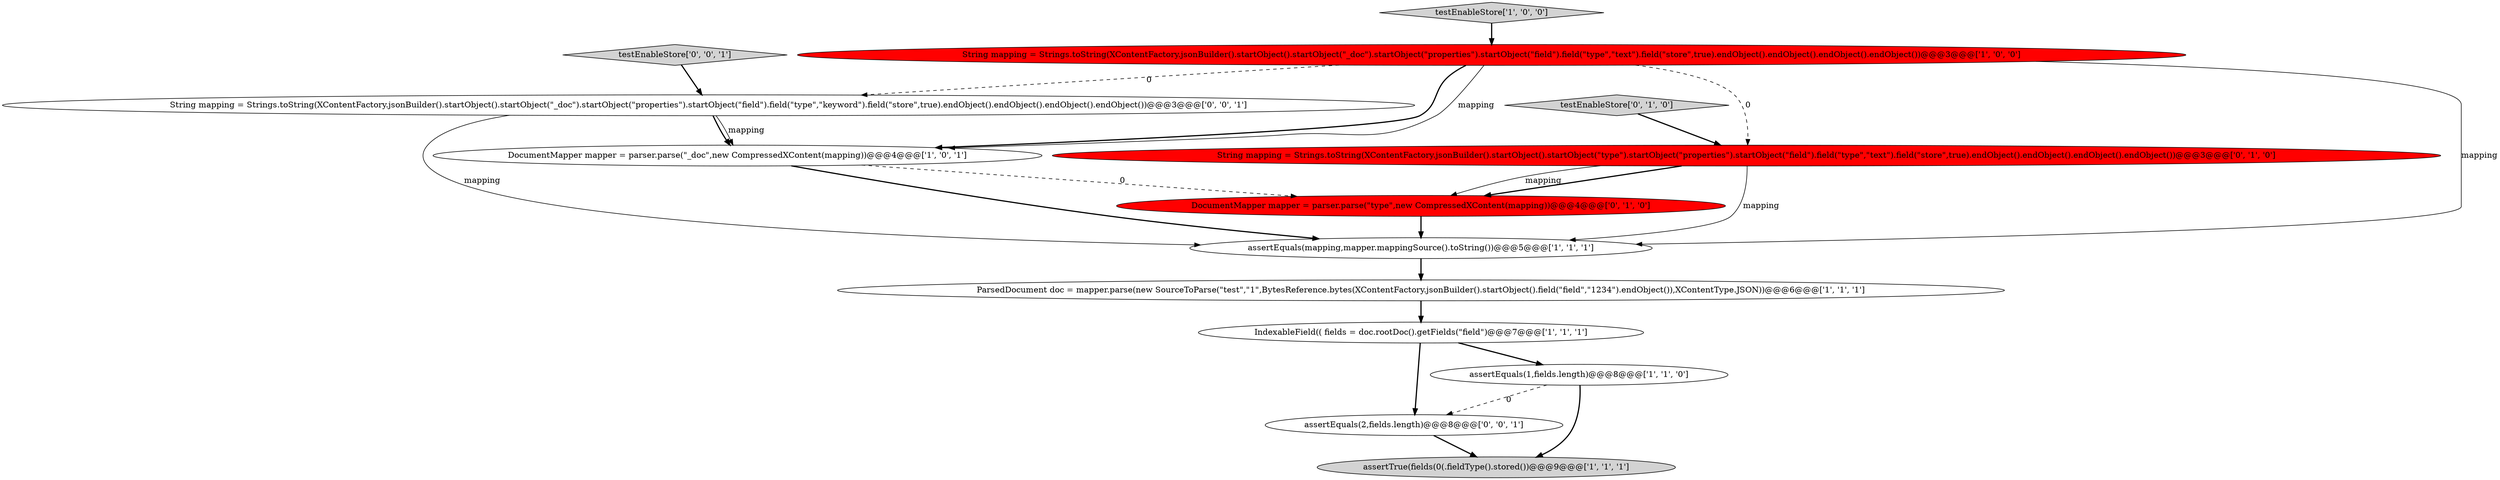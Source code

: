 digraph {
12 [style = filled, label = "assertEquals(2,fields.length)@@@8@@@['0', '0', '1']", fillcolor = white, shape = ellipse image = "AAA0AAABBB3BBB"];
4 [style = filled, label = "String mapping = Strings.toString(XContentFactory.jsonBuilder().startObject().startObject(\"_doc\").startObject(\"properties\").startObject(\"field\").field(\"type\",\"text\").field(\"store\",true).endObject().endObject().endObject().endObject())@@@3@@@['1', '0', '0']", fillcolor = red, shape = ellipse image = "AAA1AAABBB1BBB"];
8 [style = filled, label = "String mapping = Strings.toString(XContentFactory.jsonBuilder().startObject().startObject(\"type\").startObject(\"properties\").startObject(\"field\").field(\"type\",\"text\").field(\"store\",true).endObject().endObject().endObject().endObject())@@@3@@@['0', '1', '0']", fillcolor = red, shape = ellipse image = "AAA1AAABBB2BBB"];
5 [style = filled, label = "assertTrue(fields(0(.fieldType().stored())@@@9@@@['1', '1', '1']", fillcolor = lightgray, shape = ellipse image = "AAA0AAABBB1BBB"];
11 [style = filled, label = "String mapping = Strings.toString(XContentFactory.jsonBuilder().startObject().startObject(\"_doc\").startObject(\"properties\").startObject(\"field\").field(\"type\",\"keyword\").field(\"store\",true).endObject().endObject().endObject().endObject())@@@3@@@['0', '0', '1']", fillcolor = white, shape = ellipse image = "AAA0AAABBB3BBB"];
10 [style = filled, label = "testEnableStore['0', '1', '0']", fillcolor = lightgray, shape = diamond image = "AAA0AAABBB2BBB"];
6 [style = filled, label = "IndexableField(( fields = doc.rootDoc().getFields(\"field\")@@@7@@@['1', '1', '1']", fillcolor = white, shape = ellipse image = "AAA0AAABBB1BBB"];
1 [style = filled, label = "testEnableStore['1', '0', '0']", fillcolor = lightgray, shape = diamond image = "AAA0AAABBB1BBB"];
9 [style = filled, label = "DocumentMapper mapper = parser.parse(\"type\",new CompressedXContent(mapping))@@@4@@@['0', '1', '0']", fillcolor = red, shape = ellipse image = "AAA1AAABBB2BBB"];
7 [style = filled, label = "assertEquals(1,fields.length)@@@8@@@['1', '1', '0']", fillcolor = white, shape = ellipse image = "AAA0AAABBB1BBB"];
3 [style = filled, label = "ParsedDocument doc = mapper.parse(new SourceToParse(\"test\",\"1\",BytesReference.bytes(XContentFactory.jsonBuilder().startObject().field(\"field\",\"1234\").endObject()),XContentType.JSON))@@@6@@@['1', '1', '1']", fillcolor = white, shape = ellipse image = "AAA0AAABBB1BBB"];
13 [style = filled, label = "testEnableStore['0', '0', '1']", fillcolor = lightgray, shape = diamond image = "AAA0AAABBB3BBB"];
2 [style = filled, label = "DocumentMapper mapper = parser.parse(\"_doc\",new CompressedXContent(mapping))@@@4@@@['1', '0', '1']", fillcolor = white, shape = ellipse image = "AAA0AAABBB1BBB"];
0 [style = filled, label = "assertEquals(mapping,mapper.mappingSource().toString())@@@5@@@['1', '1', '1']", fillcolor = white, shape = ellipse image = "AAA0AAABBB1BBB"];
0->3 [style = bold, label=""];
11->0 [style = solid, label="mapping"];
1->4 [style = bold, label=""];
9->0 [style = bold, label=""];
12->5 [style = bold, label=""];
8->0 [style = solid, label="mapping"];
3->6 [style = bold, label=""];
4->2 [style = bold, label=""];
13->11 [style = bold, label=""];
11->2 [style = bold, label=""];
11->2 [style = solid, label="mapping"];
4->2 [style = solid, label="mapping"];
7->5 [style = bold, label=""];
2->0 [style = bold, label=""];
10->8 [style = bold, label=""];
2->9 [style = dashed, label="0"];
4->8 [style = dashed, label="0"];
8->9 [style = bold, label=""];
7->12 [style = dashed, label="0"];
4->0 [style = solid, label="mapping"];
4->11 [style = dashed, label="0"];
6->7 [style = bold, label=""];
8->9 [style = solid, label="mapping"];
6->12 [style = bold, label=""];
}

